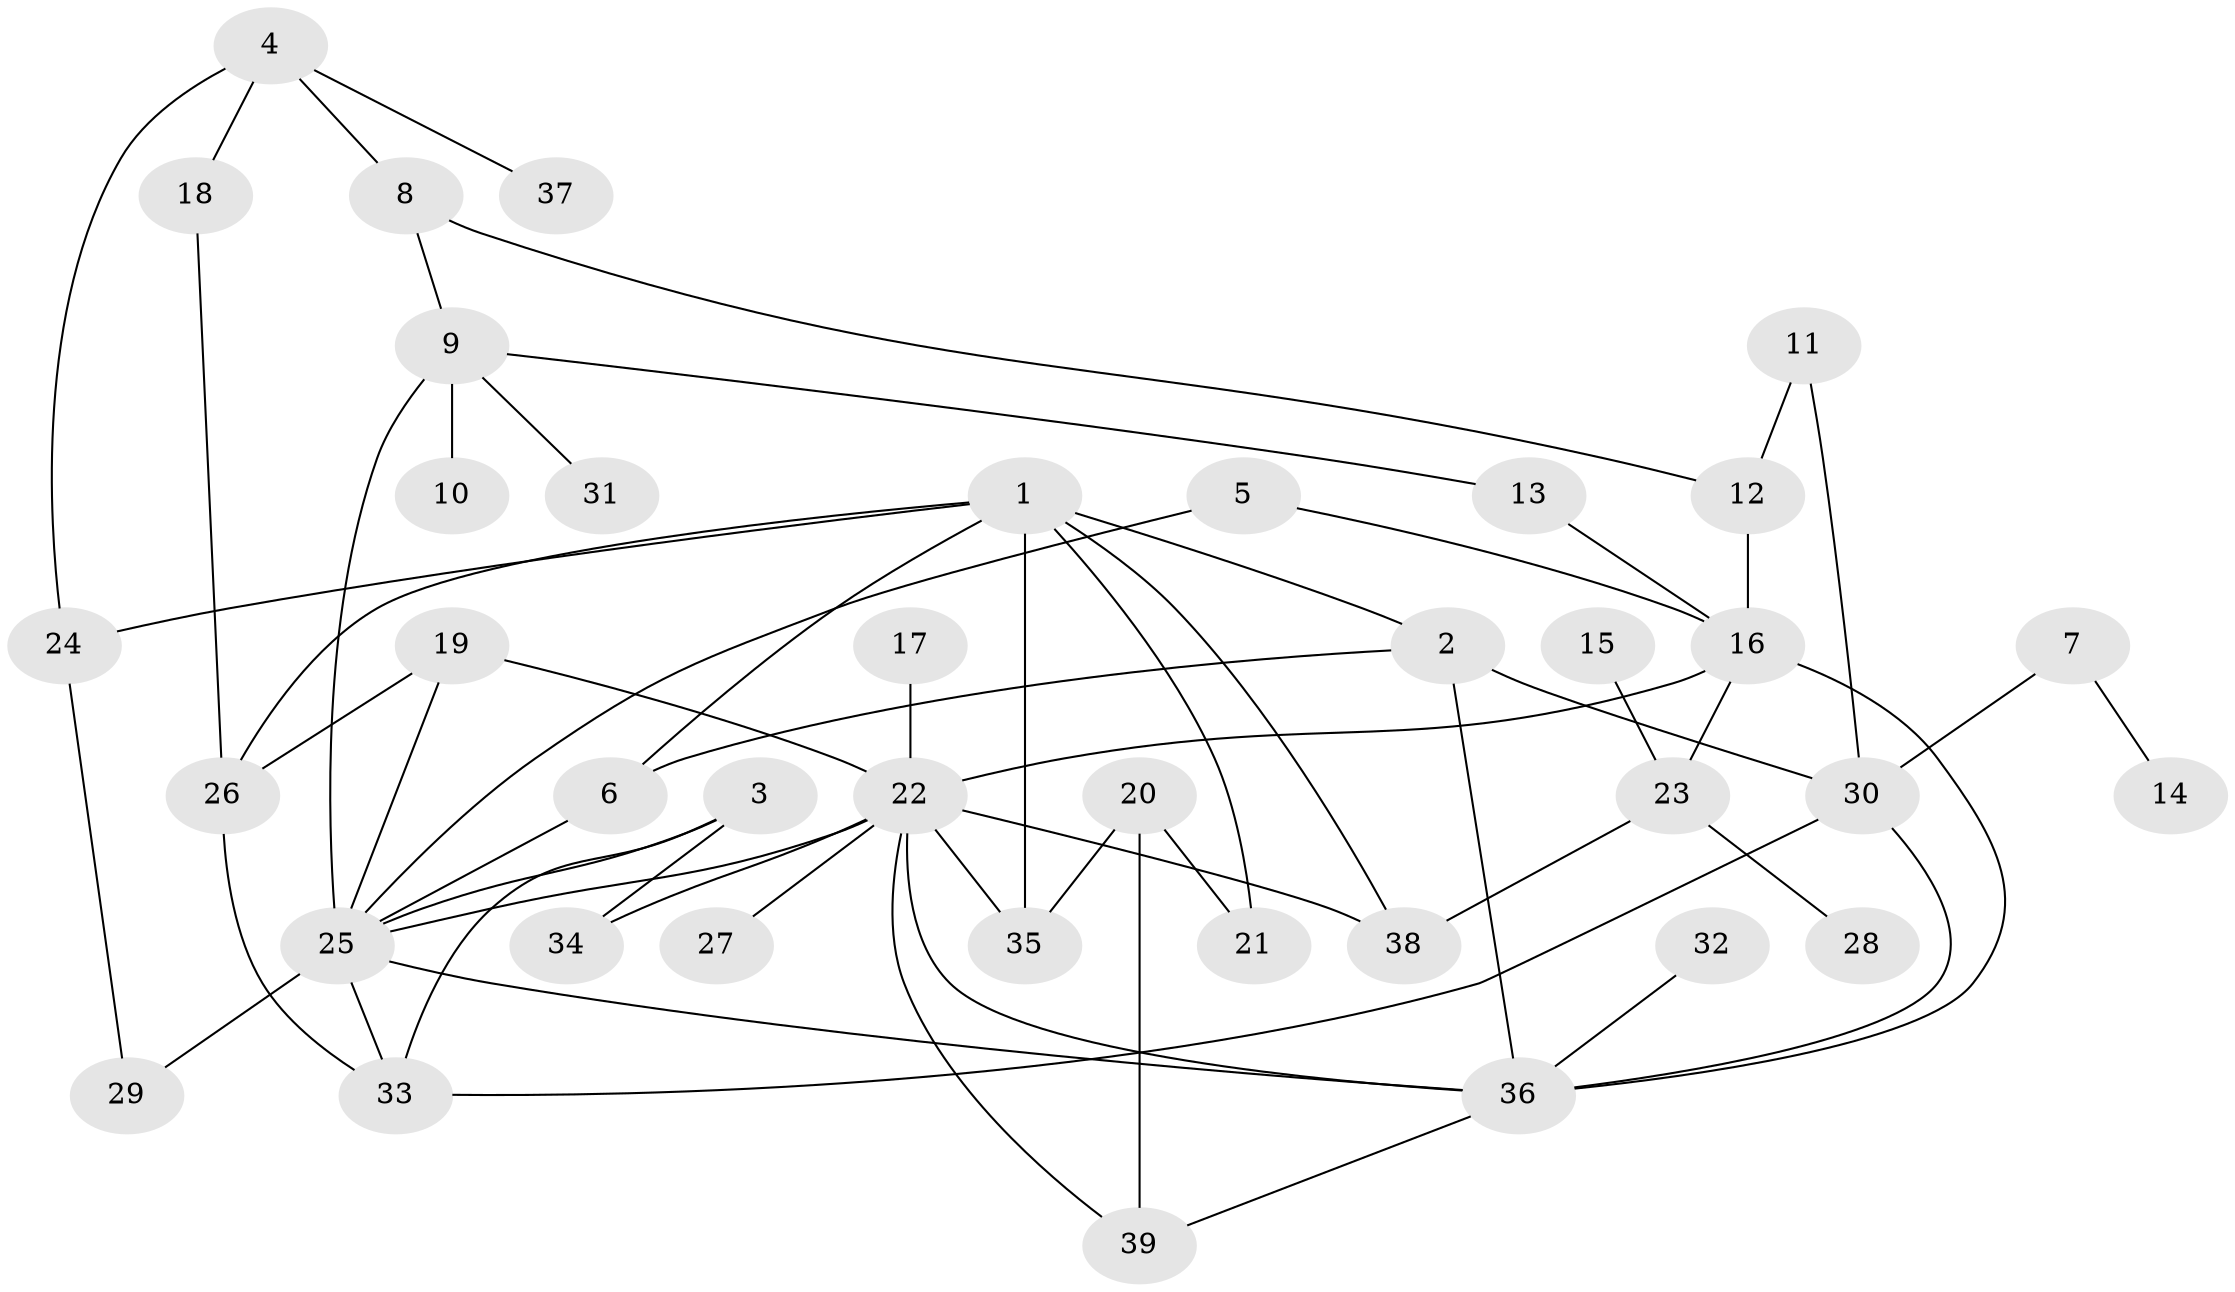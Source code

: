 // original degree distribution, {6: 0.0641025641025641, 3: 0.2564102564102564, 4: 0.0641025641025641, 5: 0.05128205128205128, 8: 0.01282051282051282, 2: 0.2692307692307692, 1: 0.2692307692307692, 7: 0.01282051282051282}
// Generated by graph-tools (version 1.1) at 2025/49/03/09/25 03:49:25]
// undirected, 39 vertices, 62 edges
graph export_dot {
graph [start="1"]
  node [color=gray90,style=filled];
  1;
  2;
  3;
  4;
  5;
  6;
  7;
  8;
  9;
  10;
  11;
  12;
  13;
  14;
  15;
  16;
  17;
  18;
  19;
  20;
  21;
  22;
  23;
  24;
  25;
  26;
  27;
  28;
  29;
  30;
  31;
  32;
  33;
  34;
  35;
  36;
  37;
  38;
  39;
  1 -- 2 [weight=1.0];
  1 -- 6 [weight=1.0];
  1 -- 21 [weight=1.0];
  1 -- 24 [weight=1.0];
  1 -- 26 [weight=1.0];
  1 -- 35 [weight=1.0];
  1 -- 38 [weight=1.0];
  2 -- 6 [weight=1.0];
  2 -- 30 [weight=1.0];
  2 -- 36 [weight=1.0];
  3 -- 25 [weight=1.0];
  3 -- 33 [weight=1.0];
  3 -- 34 [weight=1.0];
  4 -- 8 [weight=1.0];
  4 -- 18 [weight=1.0];
  4 -- 24 [weight=1.0];
  4 -- 37 [weight=1.0];
  5 -- 16 [weight=1.0];
  5 -- 25 [weight=1.0];
  6 -- 25 [weight=1.0];
  7 -- 14 [weight=1.0];
  7 -- 30 [weight=1.0];
  8 -- 9 [weight=1.0];
  8 -- 12 [weight=1.0];
  9 -- 10 [weight=1.0];
  9 -- 13 [weight=1.0];
  9 -- 25 [weight=1.0];
  9 -- 31 [weight=1.0];
  11 -- 12 [weight=1.0];
  11 -- 30 [weight=1.0];
  12 -- 16 [weight=1.0];
  13 -- 16 [weight=1.0];
  15 -- 23 [weight=1.0];
  16 -- 22 [weight=1.0];
  16 -- 23 [weight=1.0];
  16 -- 36 [weight=1.0];
  17 -- 22 [weight=1.0];
  18 -- 26 [weight=1.0];
  19 -- 22 [weight=1.0];
  19 -- 25 [weight=2.0];
  19 -- 26 [weight=1.0];
  20 -- 21 [weight=1.0];
  20 -- 35 [weight=1.0];
  20 -- 39 [weight=1.0];
  22 -- 25 [weight=1.0];
  22 -- 27 [weight=1.0];
  22 -- 34 [weight=1.0];
  22 -- 35 [weight=1.0];
  22 -- 36 [weight=1.0];
  22 -- 38 [weight=1.0];
  22 -- 39 [weight=1.0];
  23 -- 28 [weight=1.0];
  23 -- 38 [weight=1.0];
  24 -- 29 [weight=1.0];
  25 -- 29 [weight=1.0];
  25 -- 33 [weight=1.0];
  25 -- 36 [weight=1.0];
  26 -- 33 [weight=1.0];
  30 -- 33 [weight=1.0];
  30 -- 36 [weight=1.0];
  32 -- 36 [weight=1.0];
  36 -- 39 [weight=1.0];
}
